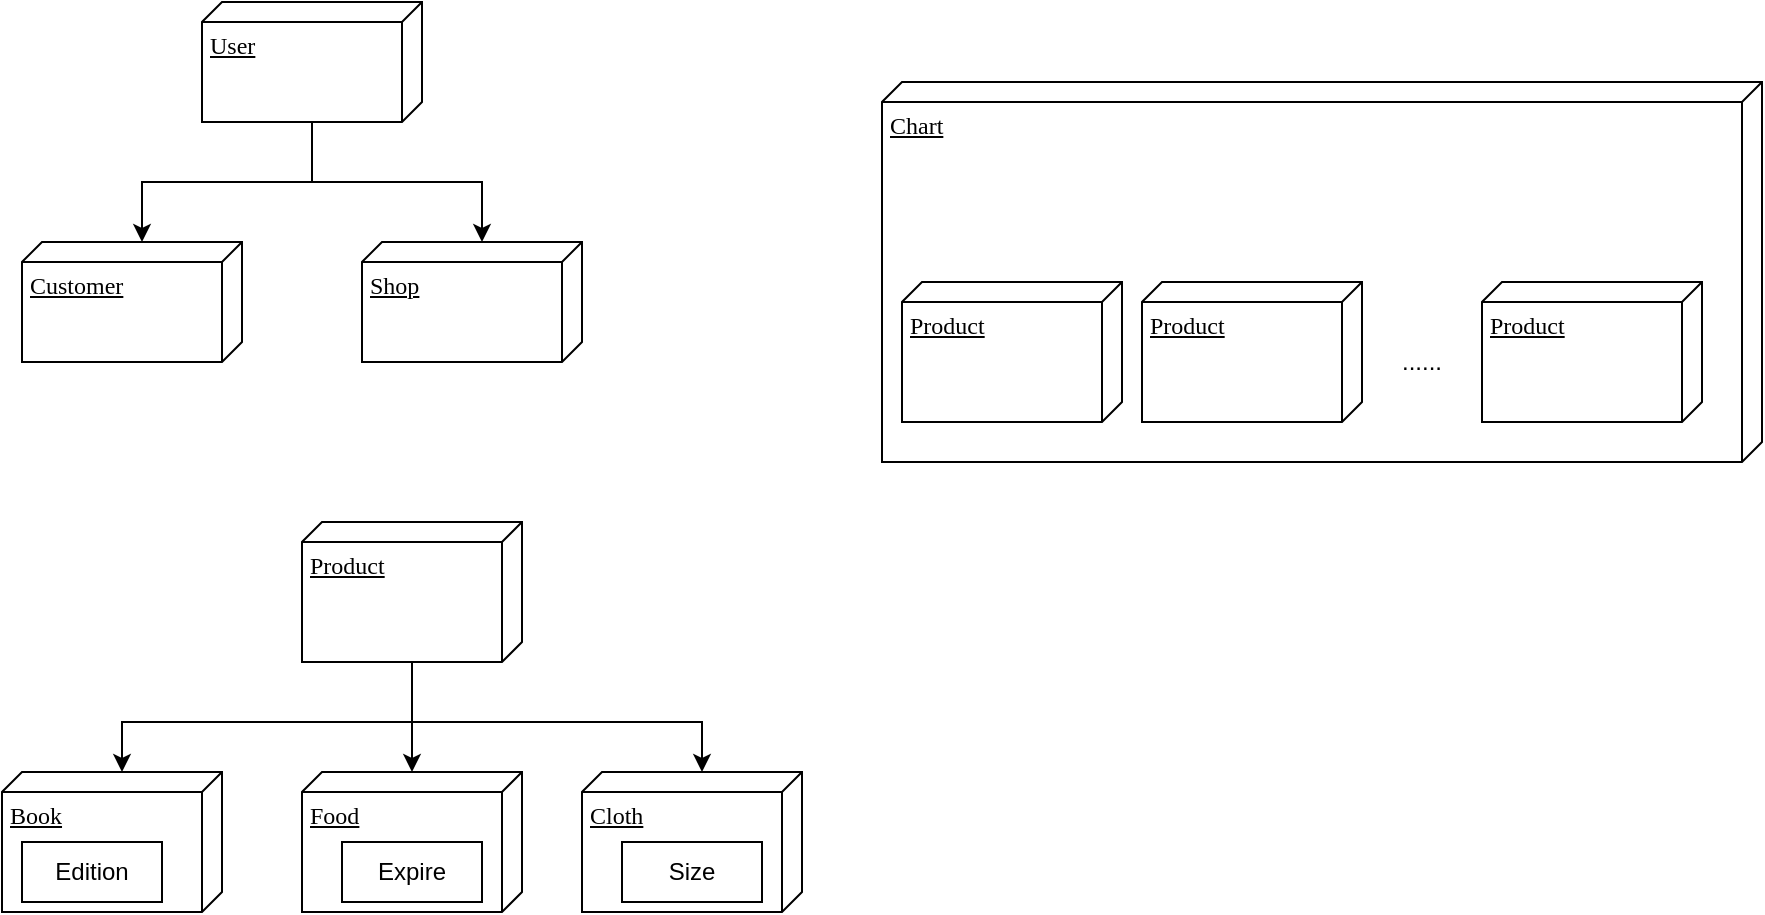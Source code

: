 <mxfile version="13.7.9" type="device"><diagram id="FabGxU4SPFT2EWd5HElp" name="第 1 页"><mxGraphModel dx="905" dy="705" grid="1" gridSize="10" guides="1" tooltips="1" connect="1" arrows="1" fold="1" page="1" pageScale="1" pageWidth="827" pageHeight="1169" math="0" shadow="0"><root><mxCell id="0"/><mxCell id="1" parent="0"/><mxCell id="WJYGgYGt4DMXQb28qL9f-33" style="edgeStyle=orthogonalEdgeStyle;rounded=0;orthogonalLoop=1;jettySize=auto;html=1;entryX=0;entryY=0;entryDx=0;entryDy=50;entryPerimeter=0;" edge="1" parent="1" source="WJYGgYGt4DMXQb28qL9f-1" target="WJYGgYGt4DMXQb28qL9f-12"><mxGeometry relative="1" as="geometry"/></mxCell><mxCell id="WJYGgYGt4DMXQb28qL9f-34" style="edgeStyle=orthogonalEdgeStyle;rounded=0;orthogonalLoop=1;jettySize=auto;html=1;entryX=0;entryY=0;entryDx=0;entryDy=50;entryPerimeter=0;" edge="1" parent="1" source="WJYGgYGt4DMXQb28qL9f-1" target="WJYGgYGt4DMXQb28qL9f-13"><mxGeometry relative="1" as="geometry"/></mxCell><mxCell id="WJYGgYGt4DMXQb28qL9f-1" value="User" style="verticalAlign=top;align=left;spacingTop=8;spacingLeft=2;spacingRight=12;shape=cube;size=10;direction=south;fontStyle=4;html=1;rounded=0;shadow=0;comic=0;labelBackgroundColor=none;strokeWidth=1;fontFamily=Verdana;fontSize=12" vertex="1" parent="1"><mxGeometry x="130" y="80" width="110" height="60" as="geometry"/></mxCell><mxCell id="WJYGgYGt4DMXQb28qL9f-30" value="" style="edgeStyle=orthogonalEdgeStyle;rounded=0;orthogonalLoop=1;jettySize=auto;html=1;" edge="1" parent="1" source="WJYGgYGt4DMXQb28qL9f-2" target="WJYGgYGt4DMXQb28qL9f-15"><mxGeometry relative="1" as="geometry"/></mxCell><mxCell id="WJYGgYGt4DMXQb28qL9f-32" style="edgeStyle=orthogonalEdgeStyle;rounded=0;orthogonalLoop=1;jettySize=auto;html=1;entryX=0;entryY=0;entryDx=0;entryDy=50;entryPerimeter=0;" edge="1" parent="1" source="WJYGgYGt4DMXQb28qL9f-2" target="WJYGgYGt4DMXQb28qL9f-16"><mxGeometry relative="1" as="geometry"><Array as="points"><mxPoint x="235" y="440"/><mxPoint x="380" y="440"/></Array></mxGeometry></mxCell><mxCell id="WJYGgYGt4DMXQb28qL9f-35" style="edgeStyle=orthogonalEdgeStyle;rounded=0;orthogonalLoop=1;jettySize=auto;html=1;entryX=0;entryY=0;entryDx=0;entryDy=50;entryPerimeter=0;" edge="1" parent="1" source="WJYGgYGt4DMXQb28qL9f-2" target="WJYGgYGt4DMXQb28qL9f-14"><mxGeometry relative="1" as="geometry"><Array as="points"><mxPoint x="235" y="440"/><mxPoint x="90" y="440"/></Array></mxGeometry></mxCell><mxCell id="WJYGgYGt4DMXQb28qL9f-2" value="Product" style="verticalAlign=top;align=left;spacingTop=8;spacingLeft=2;spacingRight=12;shape=cube;size=10;direction=south;fontStyle=4;html=1;rounded=0;shadow=0;comic=0;labelBackgroundColor=none;strokeWidth=1;fontFamily=Verdana;fontSize=12" vertex="1" parent="1"><mxGeometry x="180" y="340" width="110" height="70" as="geometry"/></mxCell><mxCell id="WJYGgYGt4DMXQb28qL9f-12" value="Customer" style="verticalAlign=top;align=left;spacingTop=8;spacingLeft=2;spacingRight=12;shape=cube;size=10;direction=south;fontStyle=4;html=1;rounded=0;shadow=0;comic=0;labelBackgroundColor=none;strokeWidth=1;fontFamily=Verdana;fontSize=12" vertex="1" parent="1"><mxGeometry x="40" y="200" width="110" height="60" as="geometry"/></mxCell><mxCell id="WJYGgYGt4DMXQb28qL9f-13" value="Shop" style="verticalAlign=top;align=left;spacingTop=8;spacingLeft=2;spacingRight=12;shape=cube;size=10;direction=south;fontStyle=4;html=1;rounded=0;shadow=0;comic=0;labelBackgroundColor=none;strokeWidth=1;fontFamily=Verdana;fontSize=12" vertex="1" parent="1"><mxGeometry x="210" y="200" width="110" height="60" as="geometry"/></mxCell><mxCell id="WJYGgYGt4DMXQb28qL9f-14" value="Book" style="verticalAlign=top;align=left;spacingTop=8;spacingLeft=2;spacingRight=12;shape=cube;size=10;direction=south;fontStyle=4;html=1;rounded=0;shadow=0;comic=0;labelBackgroundColor=none;strokeWidth=1;fontFamily=Verdana;fontSize=12" vertex="1" parent="1"><mxGeometry x="30" y="465" width="110" height="70" as="geometry"/></mxCell><mxCell id="WJYGgYGt4DMXQb28qL9f-15" value="Food" style="verticalAlign=top;align=left;spacingTop=8;spacingLeft=2;spacingRight=12;shape=cube;size=10;direction=south;fontStyle=4;html=1;rounded=0;shadow=0;comic=0;labelBackgroundColor=none;strokeWidth=1;fontFamily=Verdana;fontSize=12" vertex="1" parent="1"><mxGeometry x="180" y="465" width="110" height="70" as="geometry"/></mxCell><mxCell id="WJYGgYGt4DMXQb28qL9f-16" value="Cloth" style="verticalAlign=top;align=left;spacingTop=8;spacingLeft=2;spacingRight=12;shape=cube;size=10;direction=south;fontStyle=4;html=1;rounded=0;shadow=0;comic=0;labelBackgroundColor=none;strokeWidth=1;fontFamily=Verdana;fontSize=12" vertex="1" parent="1"><mxGeometry x="320" y="465" width="110" height="70" as="geometry"/></mxCell><mxCell id="WJYGgYGt4DMXQb28qL9f-17" value="Chart" style="verticalAlign=top;align=left;spacingTop=8;spacingLeft=2;spacingRight=12;shape=cube;size=10;direction=south;fontStyle=4;html=1;rounded=0;shadow=0;comic=0;labelBackgroundColor=none;strokeWidth=1;fontFamily=Verdana;fontSize=12" vertex="1" parent="1"><mxGeometry x="470" y="120" width="440" height="190" as="geometry"/></mxCell><mxCell id="WJYGgYGt4DMXQb28qL9f-18" value="Product" style="verticalAlign=top;align=left;spacingTop=8;spacingLeft=2;spacingRight=12;shape=cube;size=10;direction=south;fontStyle=4;html=1;rounded=0;shadow=0;comic=0;labelBackgroundColor=none;strokeWidth=1;fontFamily=Verdana;fontSize=12" vertex="1" parent="1"><mxGeometry x="480" y="220" width="110" height="70" as="geometry"/></mxCell><mxCell id="WJYGgYGt4DMXQb28qL9f-19" value="Product" style="verticalAlign=top;align=left;spacingTop=8;spacingLeft=2;spacingRight=12;shape=cube;size=10;direction=south;fontStyle=4;html=1;rounded=0;shadow=0;comic=0;labelBackgroundColor=none;strokeWidth=1;fontFamily=Verdana;fontSize=12" vertex="1" parent="1"><mxGeometry x="600" y="220" width="110" height="70" as="geometry"/></mxCell><mxCell id="WJYGgYGt4DMXQb28qL9f-20" value="Product" style="verticalAlign=top;align=left;spacingTop=8;spacingLeft=2;spacingRight=12;shape=cube;size=10;direction=south;fontStyle=4;html=1;rounded=0;shadow=0;comic=0;labelBackgroundColor=none;strokeWidth=1;fontFamily=Verdana;fontSize=12" vertex="1" parent="1"><mxGeometry x="770" y="220" width="110" height="70" as="geometry"/></mxCell><mxCell id="WJYGgYGt4DMXQb28qL9f-22" value="......" style="text;html=1;strokeColor=none;fillColor=none;align=center;verticalAlign=middle;whiteSpace=wrap;rounded=0;" vertex="1" parent="1"><mxGeometry x="720" y="250" width="40" height="20" as="geometry"/></mxCell><mxCell id="WJYGgYGt4DMXQb28qL9f-36" value="Edition" style="rounded=0;whiteSpace=wrap;html=1;" vertex="1" parent="1"><mxGeometry x="40" y="500" width="70" height="30" as="geometry"/></mxCell><mxCell id="WJYGgYGt4DMXQb28qL9f-37" value="Expire" style="rounded=0;whiteSpace=wrap;html=1;" vertex="1" parent="1"><mxGeometry x="200" y="500" width="70" height="30" as="geometry"/></mxCell><mxCell id="WJYGgYGt4DMXQb28qL9f-38" value="Size" style="rounded=0;whiteSpace=wrap;html=1;" vertex="1" parent="1"><mxGeometry x="340" y="500" width="70" height="30" as="geometry"/></mxCell></root></mxGraphModel></diagram></mxfile>
